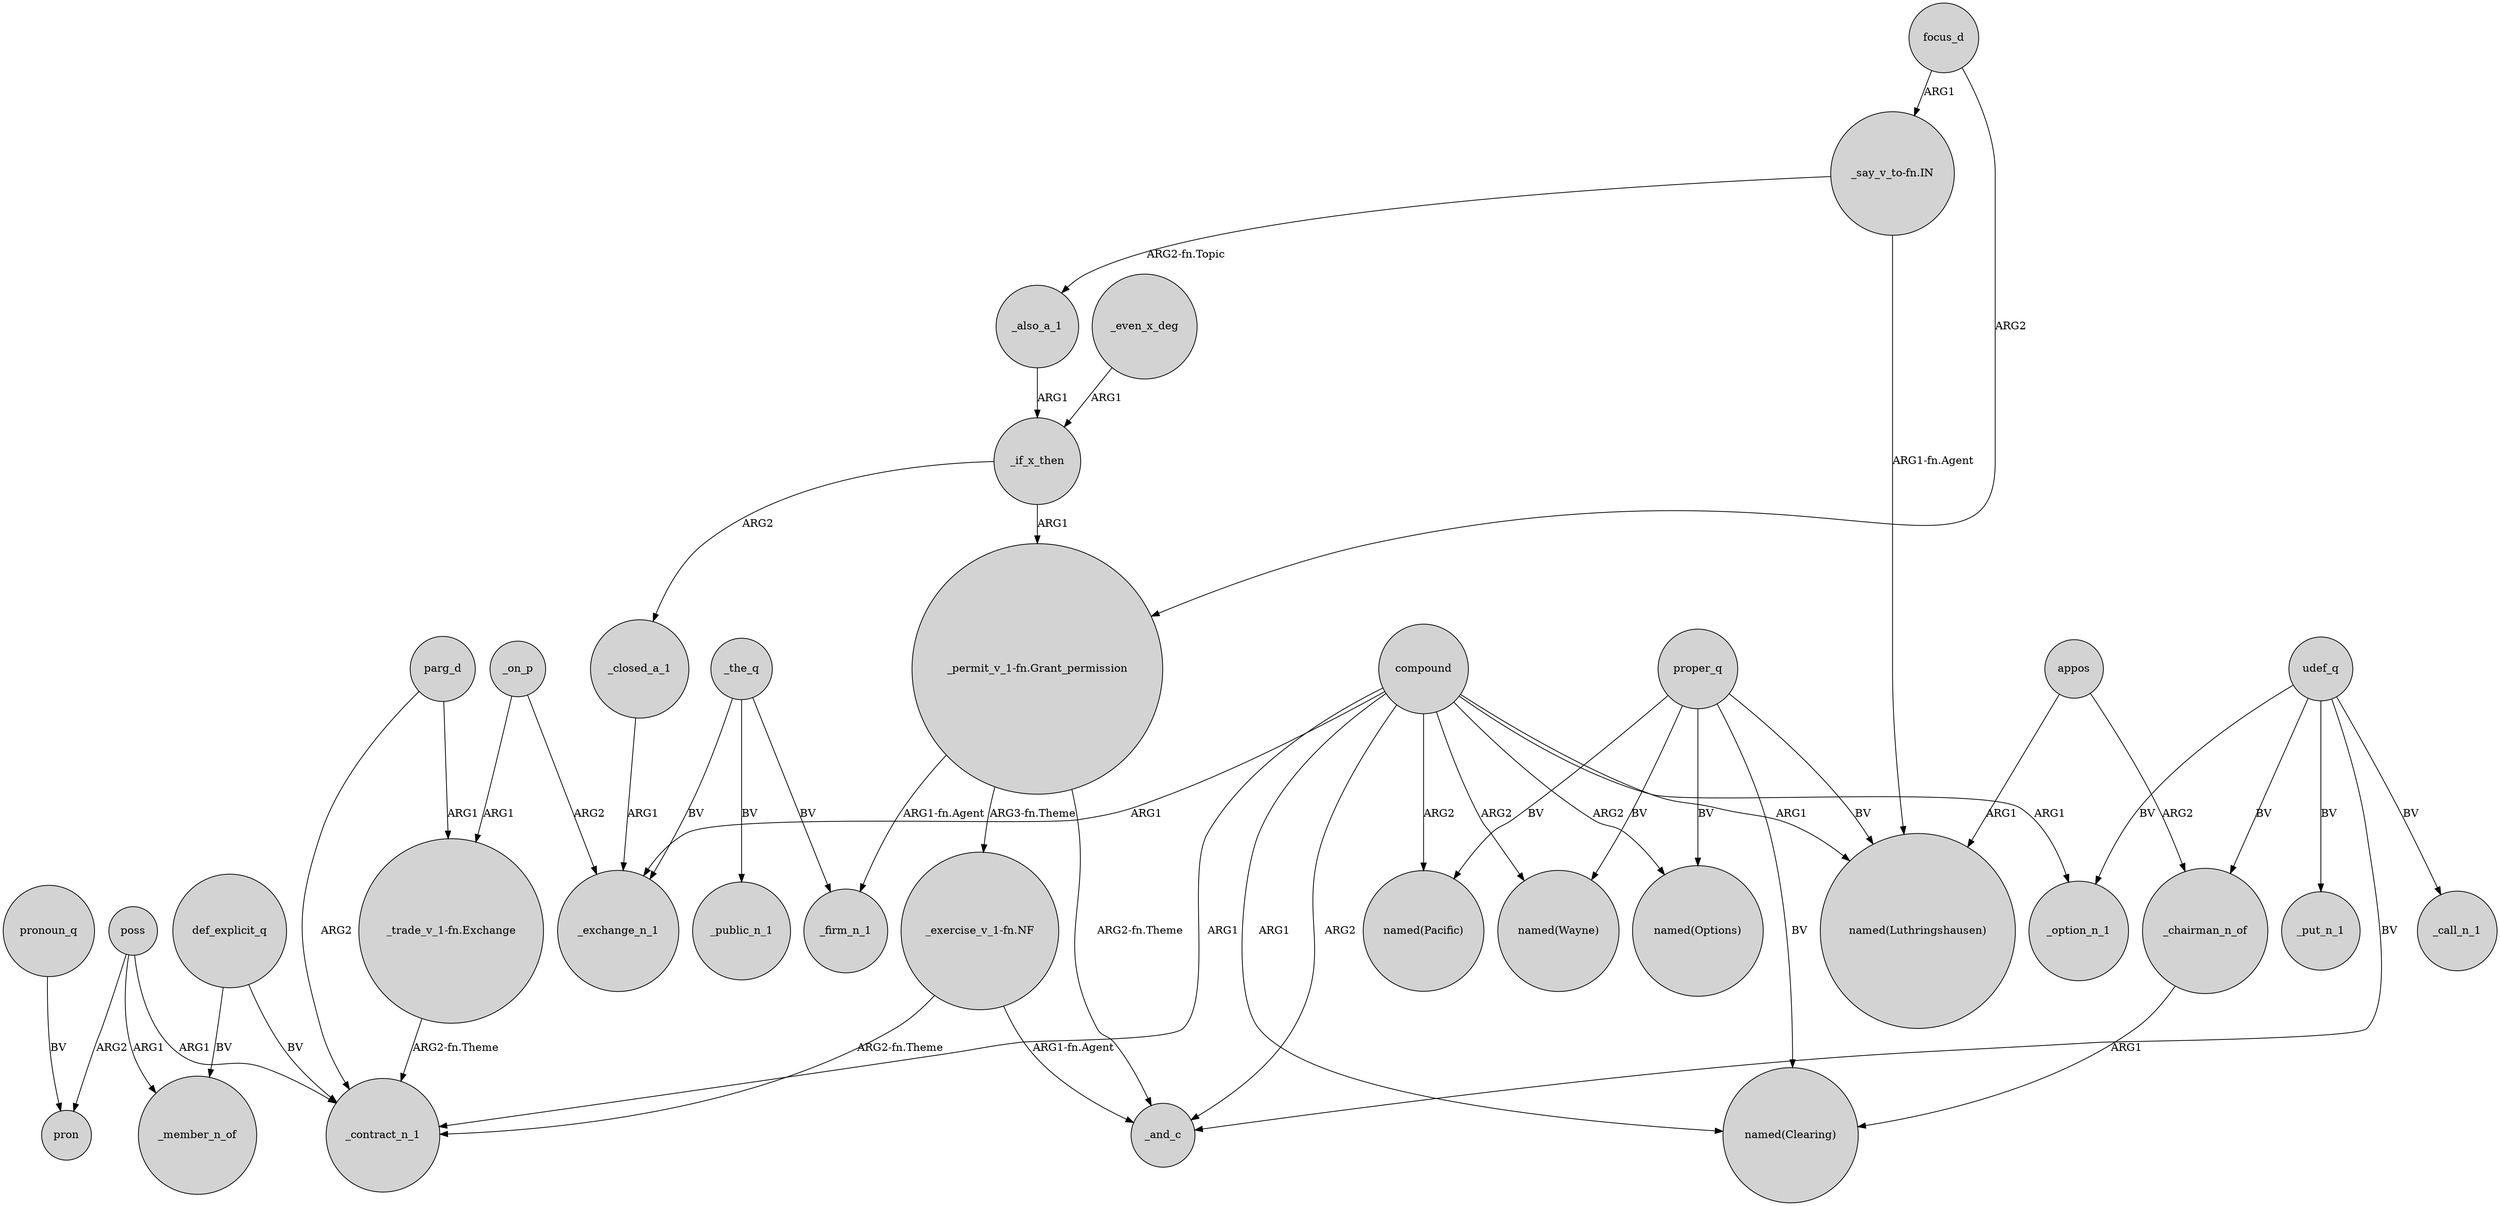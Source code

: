 digraph {
	node [shape=circle style=filled]
	focus_d -> "_permit_v_1-fn.Grant_permission" [label=ARG2]
	compound -> "named(Wayne)" [label=ARG2]
	"_exercise_v_1-fn.NF" -> _contract_n_1 [label="ARG2-fn.Theme"]
	poss -> _contract_n_1 [label=ARG1]
	compound -> "named(Options)" [label=ARG2]
	poss -> pron [label=ARG2]
	udef_q -> _option_n_1 [label=BV]
	"_say_v_to-fn.IN" -> _also_a_1 [label="ARG2-fn.Topic"]
	def_explicit_q -> _contract_n_1 [label=BV]
	parg_d -> "_trade_v_1-fn.Exchange" [label=ARG1]
	compound -> "named(Clearing)" [label=ARG1]
	proper_q -> "named(Wayne)" [label=BV]
	_if_x_then -> _closed_a_1 [label=ARG2]
	_even_x_deg -> _if_x_then [label=ARG1]
	compound -> "named(Pacific)" [label=ARG2]
	def_explicit_q -> _member_n_of [label=BV]
	_chairman_n_of -> "named(Clearing)" [label=ARG1]
	compound -> _option_n_1 [label=ARG1]
	compound -> _contract_n_1 [label=ARG1]
	udef_q -> _chairman_n_of [label=BV]
	_on_p -> "_trade_v_1-fn.Exchange" [label=ARG1]
	"_permit_v_1-fn.Grant_permission" -> "_exercise_v_1-fn.NF" [label="ARG3-fn.Theme"]
	pronoun_q -> pron [label=BV]
	_the_q -> _public_n_1 [label=BV]
	poss -> _member_n_of [label=ARG1]
	compound -> _and_c [label=ARG2]
	proper_q -> "named(Luthringshausen)" [label=BV]
	appos -> _chairman_n_of [label=ARG2]
	compound -> _exchange_n_1 [label=ARG1]
	parg_d -> _contract_n_1 [label=ARG2]
	_closed_a_1 -> _exchange_n_1 [label=ARG1]
	"_exercise_v_1-fn.NF" -> _and_c [label="ARG1-fn.Agent"]
	"_say_v_to-fn.IN" -> "named(Luthringshausen)" [label="ARG1-fn.Agent"]
	_the_q -> _firm_n_1 [label=BV]
	_the_q -> _exchange_n_1 [label=BV]
	appos -> "named(Luthringshausen)" [label=ARG1]
	_on_p -> _exchange_n_1 [label=ARG2]
	"_permit_v_1-fn.Grant_permission" -> _firm_n_1 [label="ARG1-fn.Agent"]
	"_permit_v_1-fn.Grant_permission" -> _and_c [label="ARG2-fn.Theme"]
	compound -> "named(Luthringshausen)" [label=ARG1]
	_if_x_then -> "_permit_v_1-fn.Grant_permission" [label=ARG1]
	_also_a_1 -> _if_x_then [label=ARG1]
	udef_q -> _and_c [label=BV]
	"_trade_v_1-fn.Exchange" -> _contract_n_1 [label="ARG2-fn.Theme"]
	proper_q -> "named(Options)" [label=BV]
	proper_q -> "named(Pacific)" [label=BV]
	udef_q -> _put_n_1 [label=BV]
	focus_d -> "_say_v_to-fn.IN" [label=ARG1]
	proper_q -> "named(Clearing)" [label=BV]
	udef_q -> _call_n_1 [label=BV]
}
